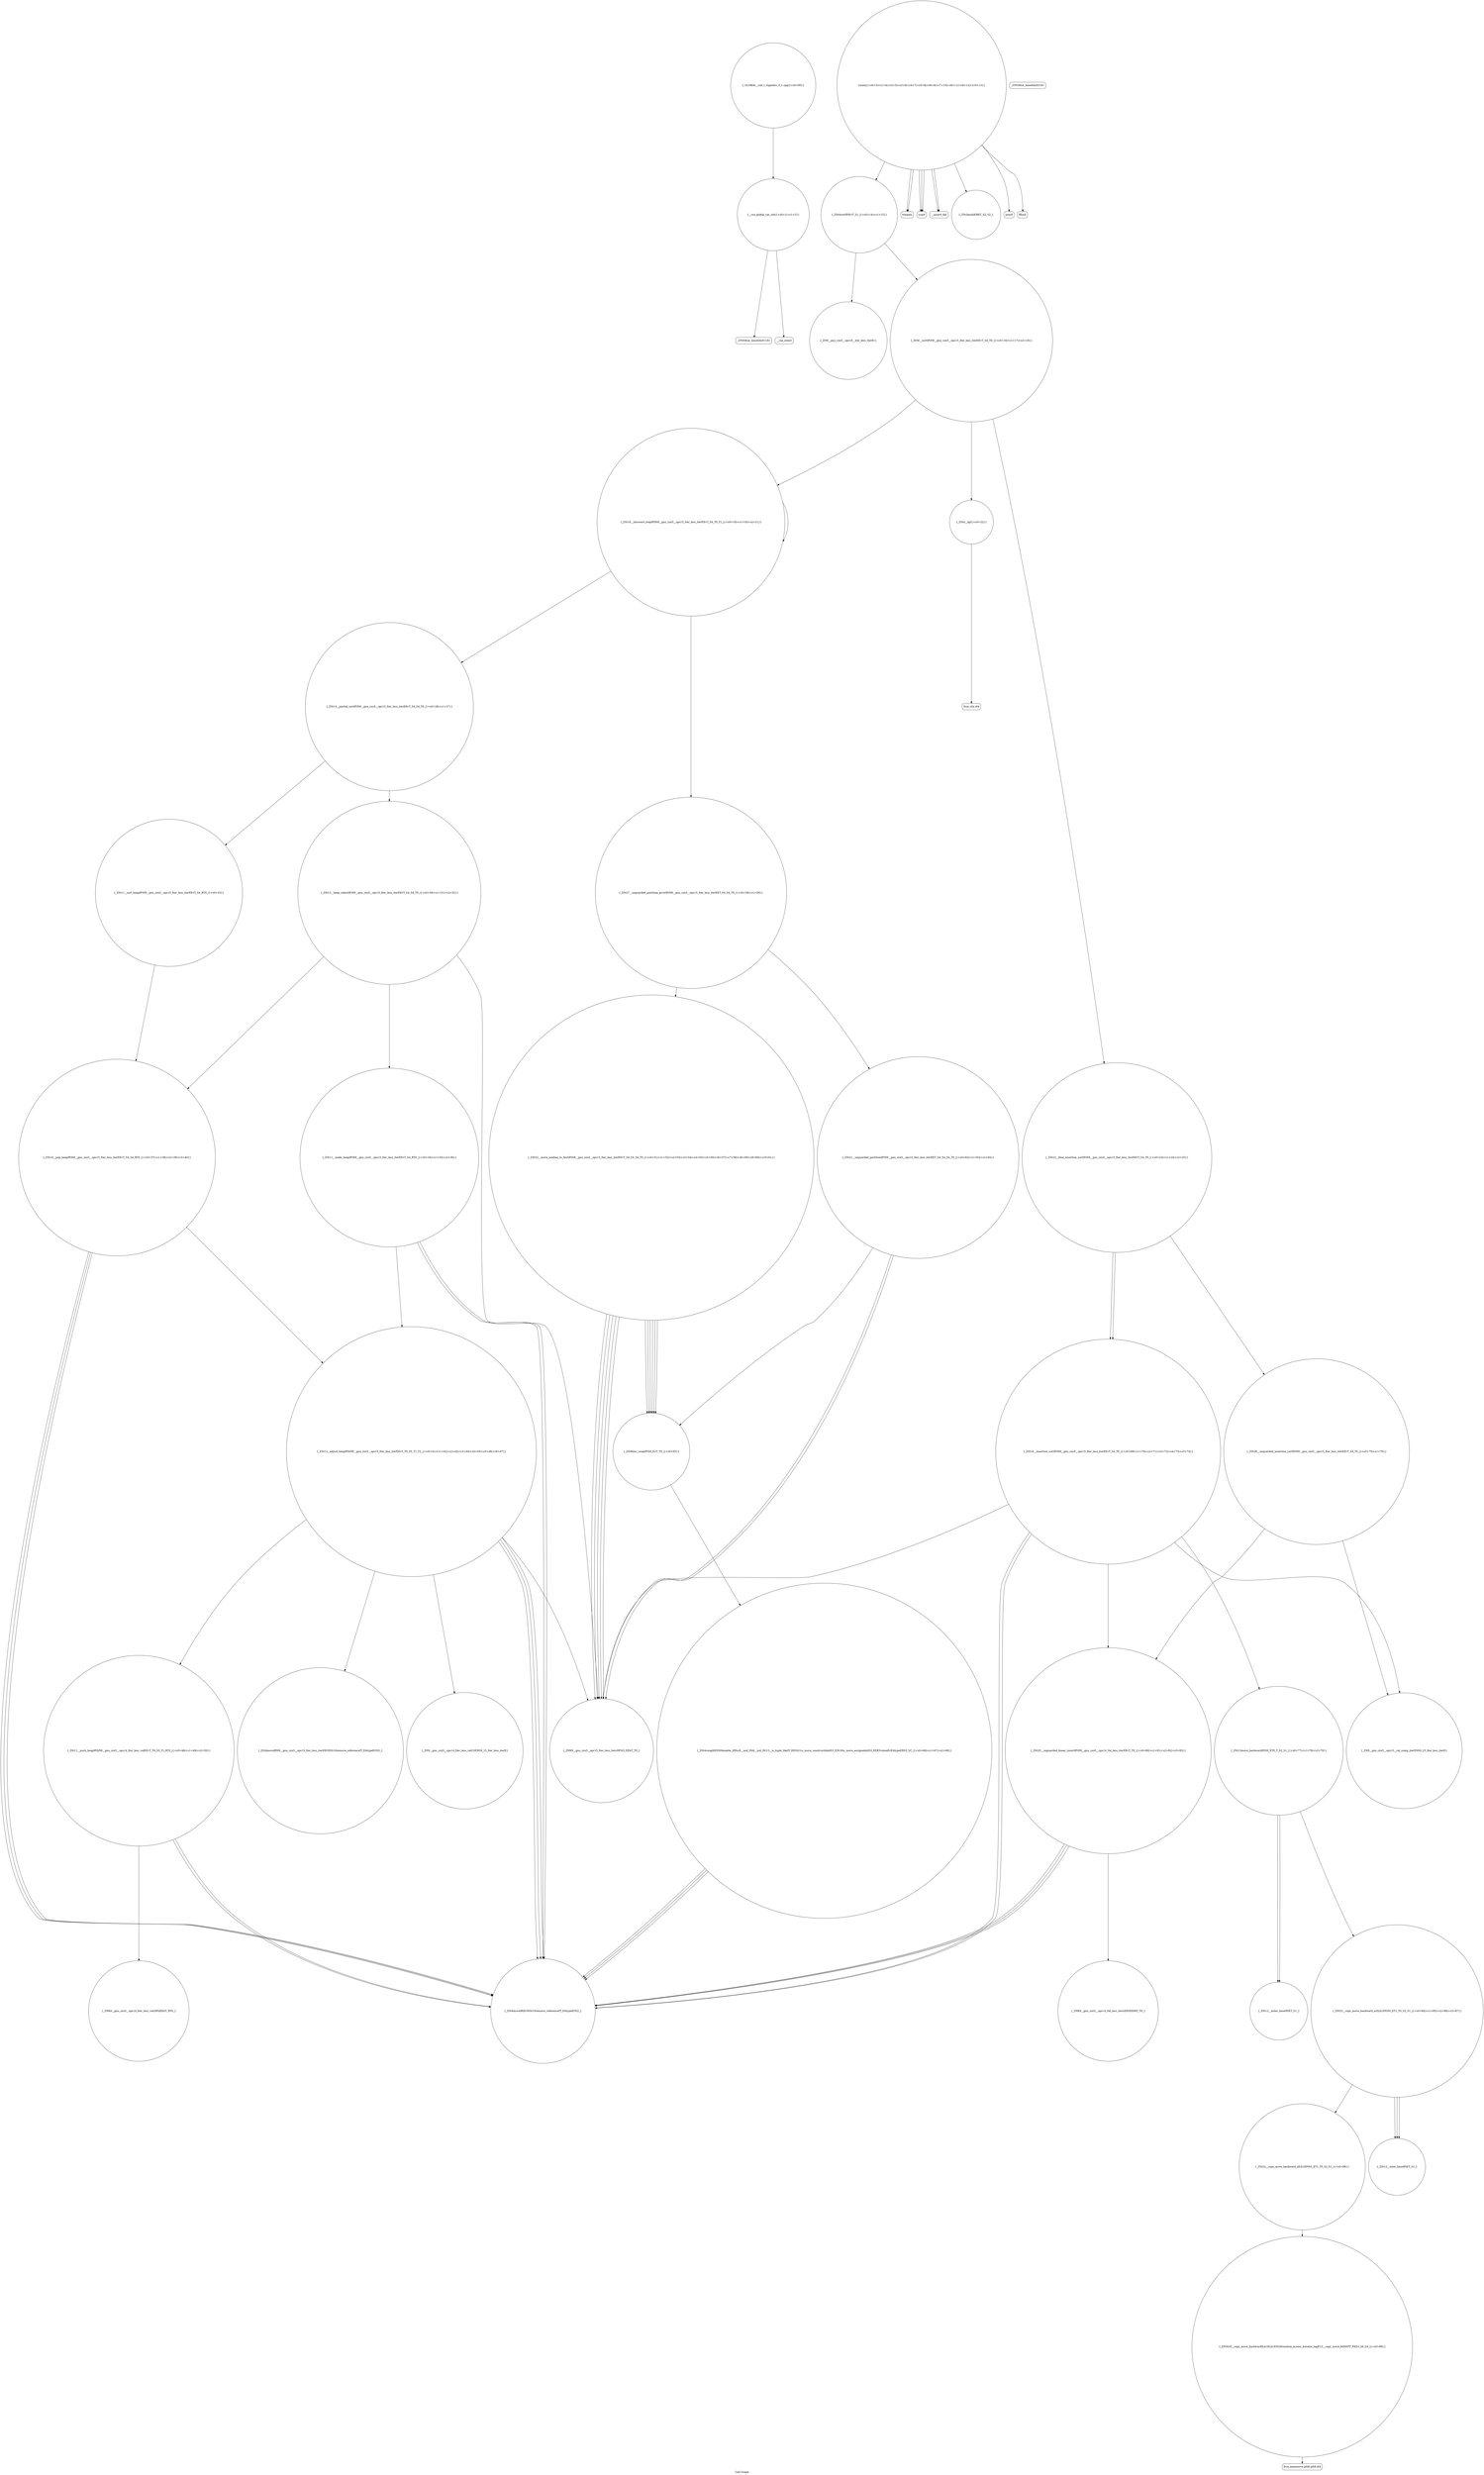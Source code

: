 digraph "Call Graph" {
	label="Call Graph";

	Node0x5617b1672c10 [shape=record,shape=circle,label="{__cxx_global_var_init|{<s0>1|<s1>2}}"];
	Node0x5617b1672c10:s0 -> Node0x5617b1672c90[color=black];
	Node0x5617b1672c10:s1 -> Node0x5617b1672d90[color=black];
	Node0x5617b1674290 [shape=record,shape=Mrecord,label="{llvm.memmove.p0i8.p0i8.i64}"];
	Node0x5617b1672f90 [shape=record,shape=circle,label="{_ZSt4sortIPiEvT_S1_|{<s0>14|<s1>15}}"];
	Node0x5617b1672f90:s0 -> Node0x5617b1673290[color=black];
	Node0x5617b1672f90:s1 -> Node0x5617b1673210[color=black];
	Node0x5617b1673310 [shape=record,shape=circle,label="{_ZSt16__introsort_loopIPilN9__gnu_cxx5__ops15_Iter_less_iterEEvT_S4_T0_T1_|{<s0>19|<s1>20|<s2>21}}"];
	Node0x5617b1673310:s0 -> Node0x5617b1673490[color=black];
	Node0x5617b1673310:s1 -> Node0x5617b1673510[color=black];
	Node0x5617b1673310:s2 -> Node0x5617b1673310[color=black];
	Node0x5617b1673690 [shape=record,shape=circle,label="{_ZSt11__make_heapIPiN9__gnu_cxx5__ops15_Iter_less_iterEEvT_S4_RT0_|{<s0>34|<s1>35|<s2>36}}"];
	Node0x5617b1673690:s0 -> Node0x5617b1673810[color=black];
	Node0x5617b1673690:s1 -> Node0x5617b1673810[color=black];
	Node0x5617b1673690:s2 -> Node0x5617b1673890[color=black];
	Node0x5617b1673a10 [shape=record,shape=circle,label="{_ZSt11__push_heapIPiliN9__gnu_cxx5__ops14_Iter_less_valEEvT_T0_S5_T1_RT2_|{<s0>48|<s1>49|<s2>50}}"];
	Node0x5617b1673a10:s0 -> Node0x5617b1673a90[color=black];
	Node0x5617b1673a10:s1 -> Node0x5617b1673810[color=black];
	Node0x5617b1673a10:s2 -> Node0x5617b1673810[color=black];
	Node0x5617b1673d90 [shape=record,shape=circle,label="{_ZSt16__insertion_sortIPiN9__gnu_cxx5__ops15_Iter_less_iterEEvT_S4_T0_|{<s0>69|<s1>70|<s2>71|<s3>72|<s4>73|<s5>74}}"];
	Node0x5617b1673d90:s0 -> Node0x5617b1673710[color=black];
	Node0x5617b1673d90:s1 -> Node0x5617b1673810[color=black];
	Node0x5617b1673d90:s2 -> Node0x5617b1673e90[color=black];
	Node0x5617b1673d90:s3 -> Node0x5617b1673810[color=black];
	Node0x5617b1673d90:s4 -> Node0x5617b1673f90[color=black];
	Node0x5617b1673d90:s5 -> Node0x5617b1673f10[color=black];
	Node0x5617b1674110 [shape=record,shape=circle,label="{_ZSt22__copy_move_backward_aILb1EPiS0_ET1_T0_S2_S1_|{<s0>88}}"];
	Node0x5617b1674110:s0 -> Node0x5617b1674210[color=black];
	Node0x5617b1672e10 [shape=record,shape=circle,label="{main|{<s0>3|<s1>4|<s2>5|<s3>6|<s4>7|<s5>8|<s6>9|<s7>10|<s8>11|<s9>12|<s10>13}}"];
	Node0x5617b1672e10:s0 -> Node0x5617b1672e90[color=black];
	Node0x5617b1672e10:s1 -> Node0x5617b1672e90[color=black];
	Node0x5617b1672e10:s2 -> Node0x5617b1672f10[color=black];
	Node0x5617b1672e10:s3 -> Node0x5617b1672f10[color=black];
	Node0x5617b1672e10:s4 -> Node0x5617b1672f10[color=black];
	Node0x5617b1672e10:s5 -> Node0x5617b1672f90[color=black];
	Node0x5617b1672e10:s6 -> Node0x5617b1673010[color=black];
	Node0x5617b1672e10:s7 -> Node0x5617b1673010[color=black];
	Node0x5617b1672e10:s8 -> Node0x5617b1673090[color=black];
	Node0x5617b1672e10:s9 -> Node0x5617b1673110[color=black];
	Node0x5617b1672e10:s10 -> Node0x5617b1673190[color=black];
	Node0x5617b1673190 [shape=record,shape=Mrecord,label="{fflush}"];
	Node0x5617b1673510 [shape=record,shape=circle,label="{_ZSt27__unguarded_partition_pivotIPiN9__gnu_cxx5__ops15_Iter_less_iterEET_S4_S4_T0_|{<s0>28|<s1>29}}"];
	Node0x5617b1673510:s0 -> Node0x5617b1673b10[color=black];
	Node0x5617b1673510:s1 -> Node0x5617b1673b90[color=black];
	Node0x5617b1673890 [shape=record,shape=circle,label="{_ZSt13__adjust_heapIPiliN9__gnu_cxx5__ops15_Iter_less_iterEEvT_T0_S5_T1_T2_|{<s0>41|<s1>42|<s2>43|<s3>44|<s4>45|<s5>46|<s6>47}}"];
	Node0x5617b1673890:s0 -> Node0x5617b1673710[color=black];
	Node0x5617b1673890:s1 -> Node0x5617b1673810[color=black];
	Node0x5617b1673890:s2 -> Node0x5617b1673810[color=black];
	Node0x5617b1673890:s3 -> Node0x5617b1673910[color=black];
	Node0x5617b1673890:s4 -> Node0x5617b1673990[color=black];
	Node0x5617b1673890:s5 -> Node0x5617b1673810[color=black];
	Node0x5617b1673890:s6 -> Node0x5617b1673a10[color=black];
	Node0x5617b1673c10 [shape=record,shape=circle,label="{_ZSt9iter_swapIPiS0_EvT_T0_|{<s0>65}}"];
	Node0x5617b1673c10:s0 -> Node0x5617b1673c90[color=black];
	Node0x5617b1673f90 [shape=record,shape=circle,label="{_ZN9__gnu_cxx5__ops15__val_comp_iterENS0_15_Iter_less_iterE}"];
	Node0x5617b1672c90 [shape=record,shape=Mrecord,label="{_ZNSt8ios_base4InitC1Ev}"];
	Node0x5617b1674310 [shape=record,shape=circle,label="{_ZNK9__gnu_cxx5__ops14_Val_less_iterclIiPiEEbRT_T0_}"];
	Node0x5617b1673010 [shape=record,shape=Mrecord,label="{__assert_fail}"];
	Node0x5617b1673390 [shape=record,shape=circle,label="{_ZSt4__lgl|{<s0>22}}"];
	Node0x5617b1673390:s0 -> Node0x5617b1673d10[color=black];
	Node0x5617b1673710 [shape=record,shape=circle,label="{_ZNK9__gnu_cxx5__ops15_Iter_less_iterclIPiS3_EEbT_T0_}"];
	Node0x5617b1673a90 [shape=record,shape=circle,label="{_ZNK9__gnu_cxx5__ops14_Iter_less_valclIPiiEEbT_RT0_}"];
	Node0x5617b1673e10 [shape=record,shape=circle,label="{_ZSt26__unguarded_insertion_sortIPiN9__gnu_cxx5__ops15_Iter_less_iterEEvT_S4_T0_|{<s0>75|<s1>76}}"];
	Node0x5617b1673e10:s0 -> Node0x5617b1673f90[color=black];
	Node0x5617b1673e10:s1 -> Node0x5617b1673f10[color=black];
	Node0x5617b1674190 [shape=record,shape=circle,label="{_ZSt12__niter_baseIPiET_S1_}"];
	Node0x5617b1672e90 [shape=record,shape=Mrecord,label="{freopen}"];
	Node0x5617b1673210 [shape=record,shape=circle,label="{_ZSt6__sortIPiN9__gnu_cxx5__ops15_Iter_less_iterEEvT_S4_T0_|{<s0>16|<s1>17|<s2>18}}"];
	Node0x5617b1673210:s0 -> Node0x5617b1673390[color=black];
	Node0x5617b1673210:s1 -> Node0x5617b1673310[color=black];
	Node0x5617b1673210:s2 -> Node0x5617b1673410[color=black];
	Node0x5617b1673590 [shape=record,shape=circle,label="{_ZSt13__heap_selectIPiN9__gnu_cxx5__ops15_Iter_less_iterEEvT_S4_S4_T0_|{<s0>30|<s1>31|<s2>32}}"];
	Node0x5617b1673590:s0 -> Node0x5617b1673690[color=black];
	Node0x5617b1673590:s1 -> Node0x5617b1673710[color=black];
	Node0x5617b1673590:s2 -> Node0x5617b1673790[color=black];
	Node0x5617b1673910 [shape=record,shape=circle,label="{_ZSt4moveIRN9__gnu_cxx5__ops15_Iter_less_iterEEONSt16remove_referenceIT_E4typeEOS5_}"];
	Node0x5617b1673c90 [shape=record,shape=circle,label="{_ZSt4swapIiENSt9enable_ifIXsr6__and_ISt6__not_ISt15__is_tuple_likeIT_EESt21is_move_constructibleIS3_ESt18is_move_assignableIS3_EEE5valueEvE4typeERS3_SC_|{<s0>66|<s1>67|<s2>68}}"];
	Node0x5617b1673c90:s0 -> Node0x5617b1673810[color=black];
	Node0x5617b1673c90:s1 -> Node0x5617b1673810[color=black];
	Node0x5617b1673c90:s2 -> Node0x5617b1673810[color=black];
	Node0x5617b1674010 [shape=record,shape=circle,label="{_ZSt23__copy_move_backward_a2ILb1EPiS0_ET1_T0_S2_S1_|{<s0>84|<s1>85|<s2>86|<s3>87}}"];
	Node0x5617b1674010:s0 -> Node0x5617b1674190[color=black];
	Node0x5617b1674010:s1 -> Node0x5617b1674190[color=black];
	Node0x5617b1674010:s2 -> Node0x5617b1674190[color=black];
	Node0x5617b1674010:s3 -> Node0x5617b1674110[color=black];
	Node0x5617b1672d10 [shape=record,shape=Mrecord,label="{_ZNSt8ios_base4InitD1Ev}"];
	Node0x5617b1674390 [shape=record,shape=circle,label="{_GLOBAL__sub_I_stgatilov_0_1.cpp|{<s0>90}}"];
	Node0x5617b1674390:s0 -> Node0x5617b1672c10[color=black];
	Node0x5617b1673090 [shape=record,shape=circle,label="{_ZSt3minIiERKT_S2_S2_}"];
	Node0x5617b1673410 [shape=record,shape=circle,label="{_ZSt22__final_insertion_sortIPiN9__gnu_cxx5__ops15_Iter_less_iterEEvT_S4_T0_|{<s0>23|<s1>24|<s2>25}}"];
	Node0x5617b1673410:s0 -> Node0x5617b1673d90[color=black];
	Node0x5617b1673410:s1 -> Node0x5617b1673e10[color=black];
	Node0x5617b1673410:s2 -> Node0x5617b1673d90[color=black];
	Node0x5617b1673790 [shape=record,shape=circle,label="{_ZSt10__pop_heapIPiN9__gnu_cxx5__ops15_Iter_less_iterEEvT_S4_S4_RT0_|{<s0>37|<s1>38|<s2>39|<s3>40}}"];
	Node0x5617b1673790:s0 -> Node0x5617b1673810[color=black];
	Node0x5617b1673790:s1 -> Node0x5617b1673810[color=black];
	Node0x5617b1673790:s2 -> Node0x5617b1673810[color=black];
	Node0x5617b1673790:s3 -> Node0x5617b1673890[color=black];
	Node0x5617b1673b10 [shape=record,shape=circle,label="{_ZSt22__move_median_to_firstIPiN9__gnu_cxx5__ops15_Iter_less_iterEEvT_S4_S4_S4_T0_|{<s0>51|<s1>52|<s2>53|<s3>54|<s4>55|<s5>56|<s6>57|<s7>58|<s8>59|<s9>60|<s10>61}}"];
	Node0x5617b1673b10:s0 -> Node0x5617b1673710[color=black];
	Node0x5617b1673b10:s1 -> Node0x5617b1673710[color=black];
	Node0x5617b1673b10:s2 -> Node0x5617b1673c10[color=black];
	Node0x5617b1673b10:s3 -> Node0x5617b1673710[color=black];
	Node0x5617b1673b10:s4 -> Node0x5617b1673c10[color=black];
	Node0x5617b1673b10:s5 -> Node0x5617b1673c10[color=black];
	Node0x5617b1673b10:s6 -> Node0x5617b1673710[color=black];
	Node0x5617b1673b10:s7 -> Node0x5617b1673c10[color=black];
	Node0x5617b1673b10:s8 -> Node0x5617b1673710[color=black];
	Node0x5617b1673b10:s9 -> Node0x5617b1673c10[color=black];
	Node0x5617b1673b10:s10 -> Node0x5617b1673c10[color=black];
	Node0x5617b1673e90 [shape=record,shape=circle,label="{_ZSt13move_backwardIPiS0_ET0_T_S2_S1_|{<s0>77|<s1>78|<s2>79}}"];
	Node0x5617b1673e90:s0 -> Node0x5617b1674090[color=black];
	Node0x5617b1673e90:s1 -> Node0x5617b1674090[color=black];
	Node0x5617b1673e90:s2 -> Node0x5617b1674010[color=black];
	Node0x5617b1674210 [shape=record,shape=circle,label="{_ZNSt20__copy_move_backwardILb1ELb1ESt26random_access_iterator_tagE13__copy_move_bIiEEPT_PKS3_S6_S4_|{<s0>89}}"];
	Node0x5617b1674210:s0 -> Node0x5617b1674290[color=black];
	Node0x5617b1672f10 [shape=record,shape=Mrecord,label="{scanf}"];
	Node0x5617b1673290 [shape=record,shape=circle,label="{_ZN9__gnu_cxx5__ops16__iter_less_iterEv}"];
	Node0x5617b1673610 [shape=record,shape=circle,label="{_ZSt11__sort_heapIPiN9__gnu_cxx5__ops15_Iter_less_iterEEvT_S4_RT0_|{<s0>33}}"];
	Node0x5617b1673610:s0 -> Node0x5617b1673790[color=black];
	Node0x5617b1673990 [shape=record,shape=circle,label="{_ZN9__gnu_cxx5__ops14_Iter_less_valC2ENS0_15_Iter_less_iterE}"];
	Node0x5617b1673d10 [shape=record,shape=Mrecord,label="{llvm.ctlz.i64}"];
	Node0x5617b1674090 [shape=record,shape=circle,label="{_ZSt12__miter_baseIPiET_S1_}"];
	Node0x5617b1672d90 [shape=record,shape=Mrecord,label="{__cxa_atexit}"];
	Node0x5617b1673110 [shape=record,shape=Mrecord,label="{printf}"];
	Node0x5617b1673490 [shape=record,shape=circle,label="{_ZSt14__partial_sortIPiN9__gnu_cxx5__ops15_Iter_less_iterEEvT_S4_S4_T0_|{<s0>26|<s1>27}}"];
	Node0x5617b1673490:s0 -> Node0x5617b1673590[color=black];
	Node0x5617b1673490:s1 -> Node0x5617b1673610[color=black];
	Node0x5617b1673810 [shape=record,shape=circle,label="{_ZSt4moveIRiEONSt16remove_referenceIT_E4typeEOS2_}"];
	Node0x5617b1673b90 [shape=record,shape=circle,label="{_ZSt21__unguarded_partitionIPiN9__gnu_cxx5__ops15_Iter_less_iterEET_S4_S4_S4_T0_|{<s0>62|<s1>63|<s2>64}}"];
	Node0x5617b1673b90:s0 -> Node0x5617b1673710[color=black];
	Node0x5617b1673b90:s1 -> Node0x5617b1673710[color=black];
	Node0x5617b1673b90:s2 -> Node0x5617b1673c10[color=black];
	Node0x5617b1673f10 [shape=record,shape=circle,label="{_ZSt25__unguarded_linear_insertIPiN9__gnu_cxx5__ops14_Val_less_iterEEvT_T0_|{<s0>80|<s1>81|<s2>82|<s3>83}}"];
	Node0x5617b1673f10:s0 -> Node0x5617b1673810[color=black];
	Node0x5617b1673f10:s1 -> Node0x5617b1674310[color=black];
	Node0x5617b1673f10:s2 -> Node0x5617b1673810[color=black];
	Node0x5617b1673f10:s3 -> Node0x5617b1673810[color=black];
}
